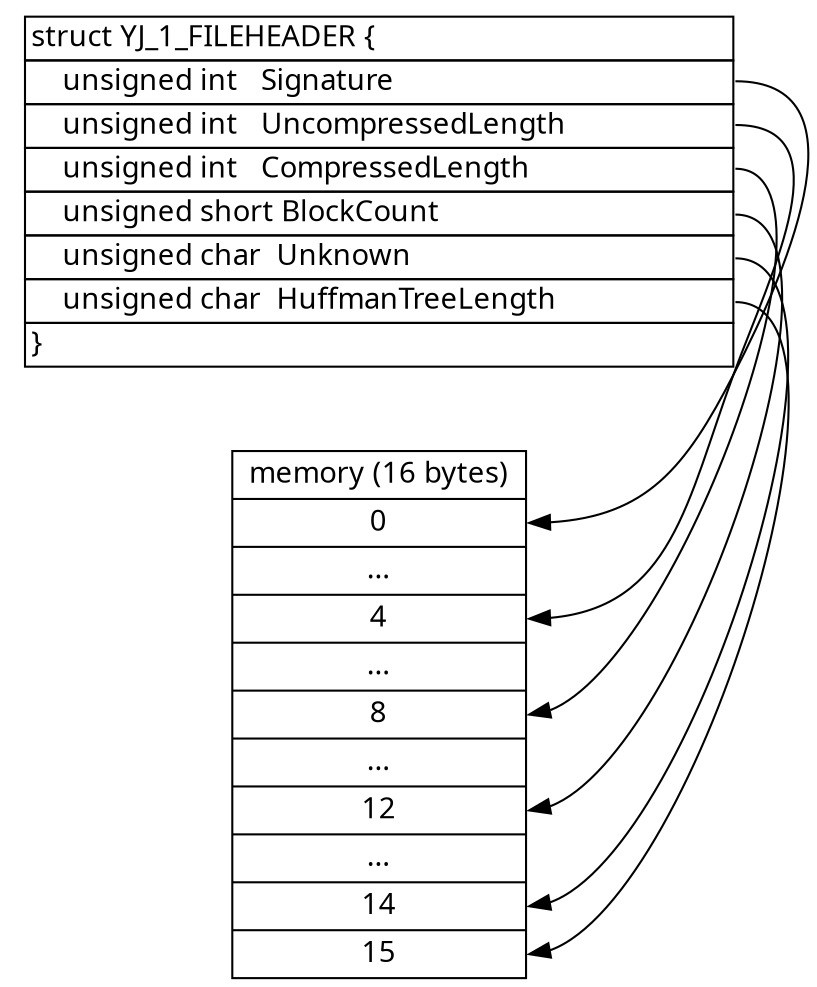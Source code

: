 digraph yj1_header {
    node [shape=record, fontname="Monaco"];
    edge [fontname="Monaco"];

    rankdir=TB;

    header [shape="plaintext", label=<<table border="0" cellborder="1" cellspacing="0">
        <tr>
            <td align="left" width="340">struct YJ_1_FILEHEADER {</td>
        </tr>
        <tr>
            <td align="left" port="signature">&nbsp;&nbsp;&nbsp;&nbsp;unsigned int&nbsp;&nbsp;&nbsp;Signature</td>
        </tr>
        <tr>
            <td align="left" port="ucl">&nbsp;&nbsp;&nbsp;&nbsp;unsigned int&nbsp;&nbsp;&nbsp;UncompressedLength</td>
        </tr>
        <tr>
            <td align="left" port="cl">&nbsp;&nbsp;&nbsp;&nbsp;unsigned int&nbsp;&nbsp;&nbsp;CompressedLength</td>
        </tr>
        <tr>
            <td align="left" port="bc">&nbsp;&nbsp;&nbsp;&nbsp;unsigned short&nbsp;BlockCount</td>
        </tr>
        <tr>
            <td align="left" port="un">&nbsp;&nbsp;&nbsp;&nbsp;unsigned char&nbsp;&nbsp;Unknown</td>
        </tr>
        <tr>
            <td align="left" port="htl">&nbsp;&nbsp;&nbsp;&nbsp;unsigned char&nbsp;&nbsp;HuffmanTreeLength</td>
        </tr>
        <tr>
            <td align="left">}</td>
        </tr>

    </table>>];

    memory [label="{memory (16 bytes)|<0>0|...|<4>4|...|<8>8|...|<12>12|...|<14>14|<15>15}"];

    header:signature -> memory:0;
    header:ucl -> memory:4;
    header:cl -> memory:8;
    header:bc -> memory:12;
    header:un -> memory:14;
    header:htl -> memory:15;
}
